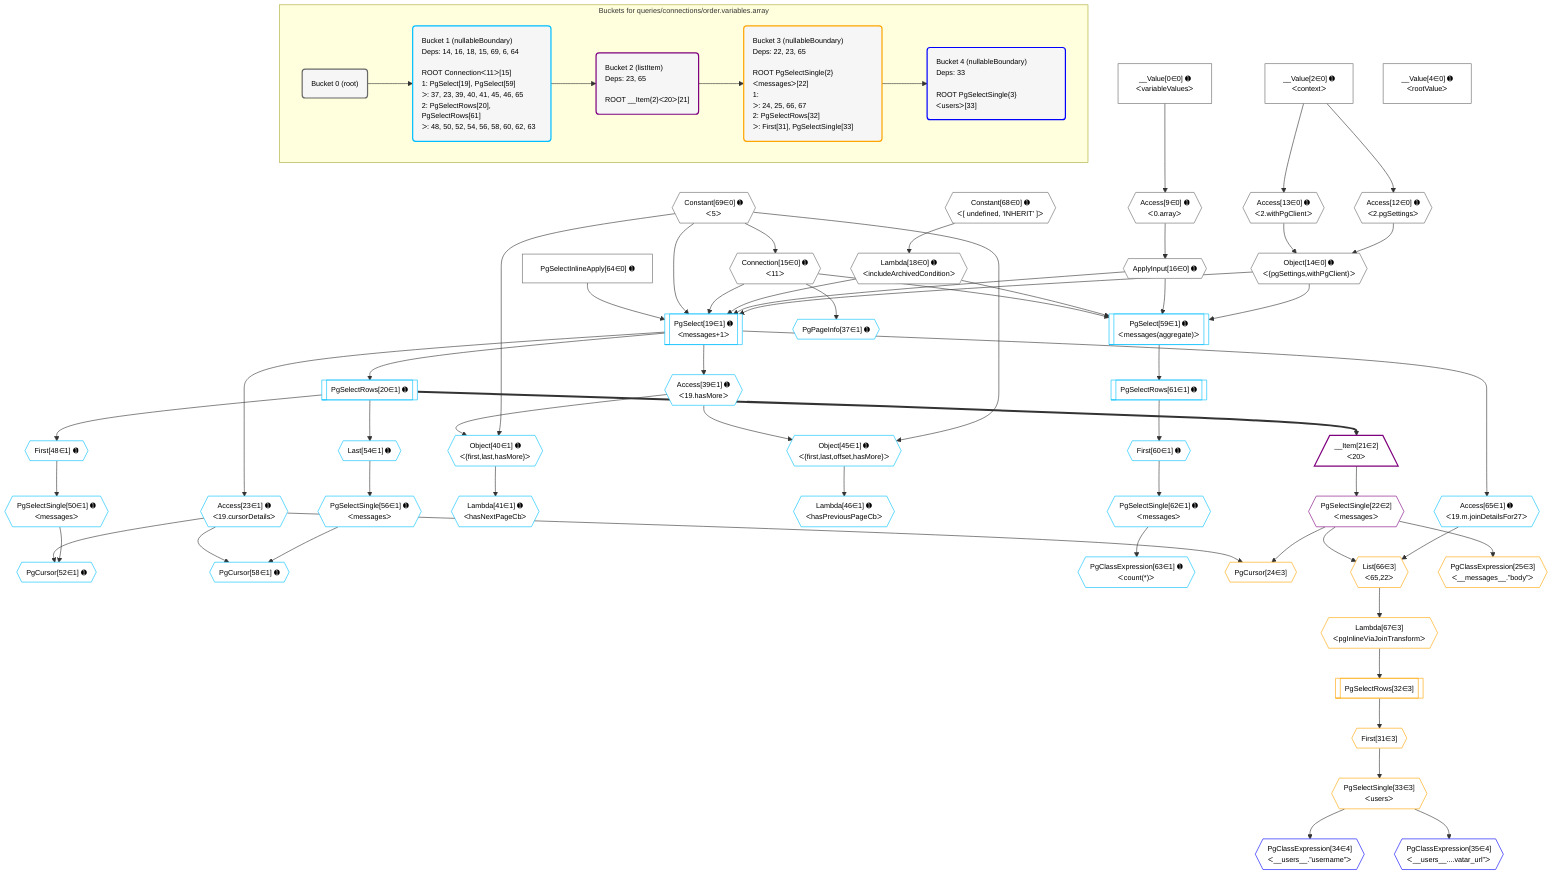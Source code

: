 %%{init: {'themeVariables': { 'fontSize': '12px'}}}%%
graph TD
    classDef path fill:#eee,stroke:#000,color:#000
    classDef plan fill:#fff,stroke-width:1px,color:#000
    classDef itemplan fill:#fff,stroke-width:2px,color:#000
    classDef unbatchedplan fill:#dff,stroke-width:1px,color:#000
    classDef sideeffectplan fill:#fcc,stroke-width:2px,color:#000
    classDef bucket fill:#f6f6f6,color:#000,stroke-width:2px,text-align:left


    %% plan dependencies
    Object14{{"Object[14∈0] ➊<br />ᐸ{pgSettings,withPgClient}ᐳ"}}:::plan
    Access12{{"Access[12∈0] ➊<br />ᐸ2.pgSettingsᐳ"}}:::plan
    Access13{{"Access[13∈0] ➊<br />ᐸ2.withPgClientᐳ"}}:::plan
    Access12 & Access13 --> Object14
    Connection15{{"Connection[15∈0] ➊<br />ᐸ11ᐳ"}}:::plan
    Constant69{{"Constant[69∈0] ➊<br />ᐸ5ᐳ"}}:::plan
    Constant69 --> Connection15
    Access9{{"Access[9∈0] ➊<br />ᐸ0.arrayᐳ"}}:::plan
    __Value0["__Value[0∈0] ➊<br />ᐸvariableValuesᐳ"]:::plan
    __Value0 --> Access9
    __Value2["__Value[2∈0] ➊<br />ᐸcontextᐳ"]:::plan
    __Value2 --> Access12
    __Value2 --> Access13
    ApplyInput16{{"ApplyInput[16∈0] ➊"}}:::plan
    Access9 --> ApplyInput16
    Lambda18{{"Lambda[18∈0] ➊<br />ᐸincludeArchivedConditionᐳ"}}:::plan
    Constant68{{"Constant[68∈0] ➊<br />ᐸ[ undefined, 'INHERIT' ]ᐳ"}}:::plan
    Constant68 --> Lambda18
    __Value4["__Value[4∈0] ➊<br />ᐸrootValueᐳ"]:::plan
    PgSelectInlineApply64["PgSelectInlineApply[64∈0] ➊"]:::plan
    PgSelect19[["PgSelect[19∈1] ➊<br />ᐸmessages+1ᐳ"]]:::plan
    Object14 & ApplyInput16 & Lambda18 & Connection15 & Constant69 & PgSelectInlineApply64 --> PgSelect19
    Object45{{"Object[45∈1] ➊<br />ᐸ{first,last,offset,hasMore}ᐳ"}}:::plan
    Access39{{"Access[39∈1] ➊<br />ᐸ19.hasMoreᐳ"}}:::plan
    Constant69 & Access39 --> Object45
    PgSelect59[["PgSelect[59∈1] ➊<br />ᐸmessages(aggregate)ᐳ"]]:::plan
    Object14 & ApplyInput16 & Lambda18 & Connection15 --> PgSelect59
    Object40{{"Object[40∈1] ➊<br />ᐸ{first,last,hasMore}ᐳ"}}:::plan
    Constant69 & Access39 --> Object40
    PgCursor52{{"PgCursor[52∈1] ➊"}}:::plan
    PgSelectSingle50{{"PgSelectSingle[50∈1] ➊<br />ᐸmessagesᐳ"}}:::plan
    Access23{{"Access[23∈1] ➊<br />ᐸ19.cursorDetailsᐳ"}}:::plan
    PgSelectSingle50 & Access23 --> PgCursor52
    PgCursor58{{"PgCursor[58∈1] ➊"}}:::plan
    PgSelectSingle56{{"PgSelectSingle[56∈1] ➊<br />ᐸmessagesᐳ"}}:::plan
    PgSelectSingle56 & Access23 --> PgCursor58
    PgSelectRows20[["PgSelectRows[20∈1] ➊"]]:::plan
    PgSelect19 --> PgSelectRows20
    PgSelect19 --> Access23
    PgPageInfo37{{"PgPageInfo[37∈1] ➊"}}:::plan
    Connection15 --> PgPageInfo37
    PgSelect19 --> Access39
    Lambda41{{"Lambda[41∈1] ➊<br />ᐸhasNextPageCbᐳ"}}:::plan
    Object40 --> Lambda41
    Lambda46{{"Lambda[46∈1] ➊<br />ᐸhasPreviousPageCbᐳ"}}:::plan
    Object45 --> Lambda46
    First48{{"First[48∈1] ➊"}}:::plan
    PgSelectRows20 --> First48
    First48 --> PgSelectSingle50
    Last54{{"Last[54∈1] ➊"}}:::plan
    PgSelectRows20 --> Last54
    Last54 --> PgSelectSingle56
    First60{{"First[60∈1] ➊"}}:::plan
    PgSelectRows61[["PgSelectRows[61∈1] ➊"]]:::plan
    PgSelectRows61 --> First60
    PgSelect59 --> PgSelectRows61
    PgSelectSingle62{{"PgSelectSingle[62∈1] ➊<br />ᐸmessagesᐳ"}}:::plan
    First60 --> PgSelectSingle62
    PgClassExpression63{{"PgClassExpression[63∈1] ➊<br />ᐸcount(*)ᐳ"}}:::plan
    PgSelectSingle62 --> PgClassExpression63
    Access65{{"Access[65∈1] ➊<br />ᐸ19.m.joinDetailsFor27ᐳ"}}:::plan
    PgSelect19 --> Access65
    __Item21[/"__Item[21∈2]<br />ᐸ20ᐳ"\]:::itemplan
    PgSelectRows20 ==> __Item21
    PgSelectSingle22{{"PgSelectSingle[22∈2]<br />ᐸmessagesᐳ"}}:::plan
    __Item21 --> PgSelectSingle22
    PgCursor24{{"PgCursor[24∈3]"}}:::plan
    PgSelectSingle22 & Access23 --> PgCursor24
    List66{{"List[66∈3]<br />ᐸ65,22ᐳ"}}:::plan
    Access65 & PgSelectSingle22 --> List66
    PgClassExpression25{{"PgClassExpression[25∈3]<br />ᐸ__messages__.”body”ᐳ"}}:::plan
    PgSelectSingle22 --> PgClassExpression25
    First31{{"First[31∈3]"}}:::plan
    PgSelectRows32[["PgSelectRows[32∈3]"]]:::plan
    PgSelectRows32 --> First31
    Lambda67{{"Lambda[67∈3]<br />ᐸpgInlineViaJoinTransformᐳ"}}:::plan
    Lambda67 --> PgSelectRows32
    PgSelectSingle33{{"PgSelectSingle[33∈3]<br />ᐸusersᐳ"}}:::plan
    First31 --> PgSelectSingle33
    List66 --> Lambda67
    PgClassExpression34{{"PgClassExpression[34∈4]<br />ᐸ__users__.”username”ᐳ"}}:::plan
    PgSelectSingle33 --> PgClassExpression34
    PgClassExpression35{{"PgClassExpression[35∈4]<br />ᐸ__users__....vatar_url”ᐳ"}}:::plan
    PgSelectSingle33 --> PgClassExpression35

    %% define steps

    subgraph "Buckets for queries/connections/order.variables.array"
    Bucket0("Bucket 0 (root)"):::bucket
    classDef bucket0 stroke:#696969
    class Bucket0,__Value0,__Value2,__Value4,Access9,Access12,Access13,Object14,Connection15,ApplyInput16,Lambda18,PgSelectInlineApply64,Constant68,Constant69 bucket0
    Bucket1("Bucket 1 (nullableBoundary)<br />Deps: 14, 16, 18, 15, 69, 6, 64<br /><br />ROOT Connectionᐸ11ᐳ[15]<br />1: PgSelect[19], PgSelect[59]<br />ᐳ: 37, 23, 39, 40, 41, 45, 46, 65<br />2: PgSelectRows[20], PgSelectRows[61]<br />ᐳ: 48, 50, 52, 54, 56, 58, 60, 62, 63"):::bucket
    classDef bucket1 stroke:#00bfff
    class Bucket1,PgSelect19,PgSelectRows20,Access23,PgPageInfo37,Access39,Object40,Lambda41,Object45,Lambda46,First48,PgSelectSingle50,PgCursor52,Last54,PgSelectSingle56,PgCursor58,PgSelect59,First60,PgSelectRows61,PgSelectSingle62,PgClassExpression63,Access65 bucket1
    Bucket2("Bucket 2 (listItem)<br />Deps: 23, 65<br /><br />ROOT __Item{2}ᐸ20ᐳ[21]"):::bucket
    classDef bucket2 stroke:#7f007f
    class Bucket2,__Item21,PgSelectSingle22 bucket2
    Bucket3("Bucket 3 (nullableBoundary)<br />Deps: 22, 23, 65<br /><br />ROOT PgSelectSingle{2}ᐸmessagesᐳ[22]<br />1: <br />ᐳ: 24, 25, 66, 67<br />2: PgSelectRows[32]<br />ᐳ: First[31], PgSelectSingle[33]"):::bucket
    classDef bucket3 stroke:#ffa500
    class Bucket3,PgCursor24,PgClassExpression25,First31,PgSelectRows32,PgSelectSingle33,List66,Lambda67 bucket3
    Bucket4("Bucket 4 (nullableBoundary)<br />Deps: 33<br /><br />ROOT PgSelectSingle{3}ᐸusersᐳ[33]"):::bucket
    classDef bucket4 stroke:#0000ff
    class Bucket4,PgClassExpression34,PgClassExpression35 bucket4
    Bucket0 --> Bucket1
    Bucket1 --> Bucket2
    Bucket2 --> Bucket3
    Bucket3 --> Bucket4
    end